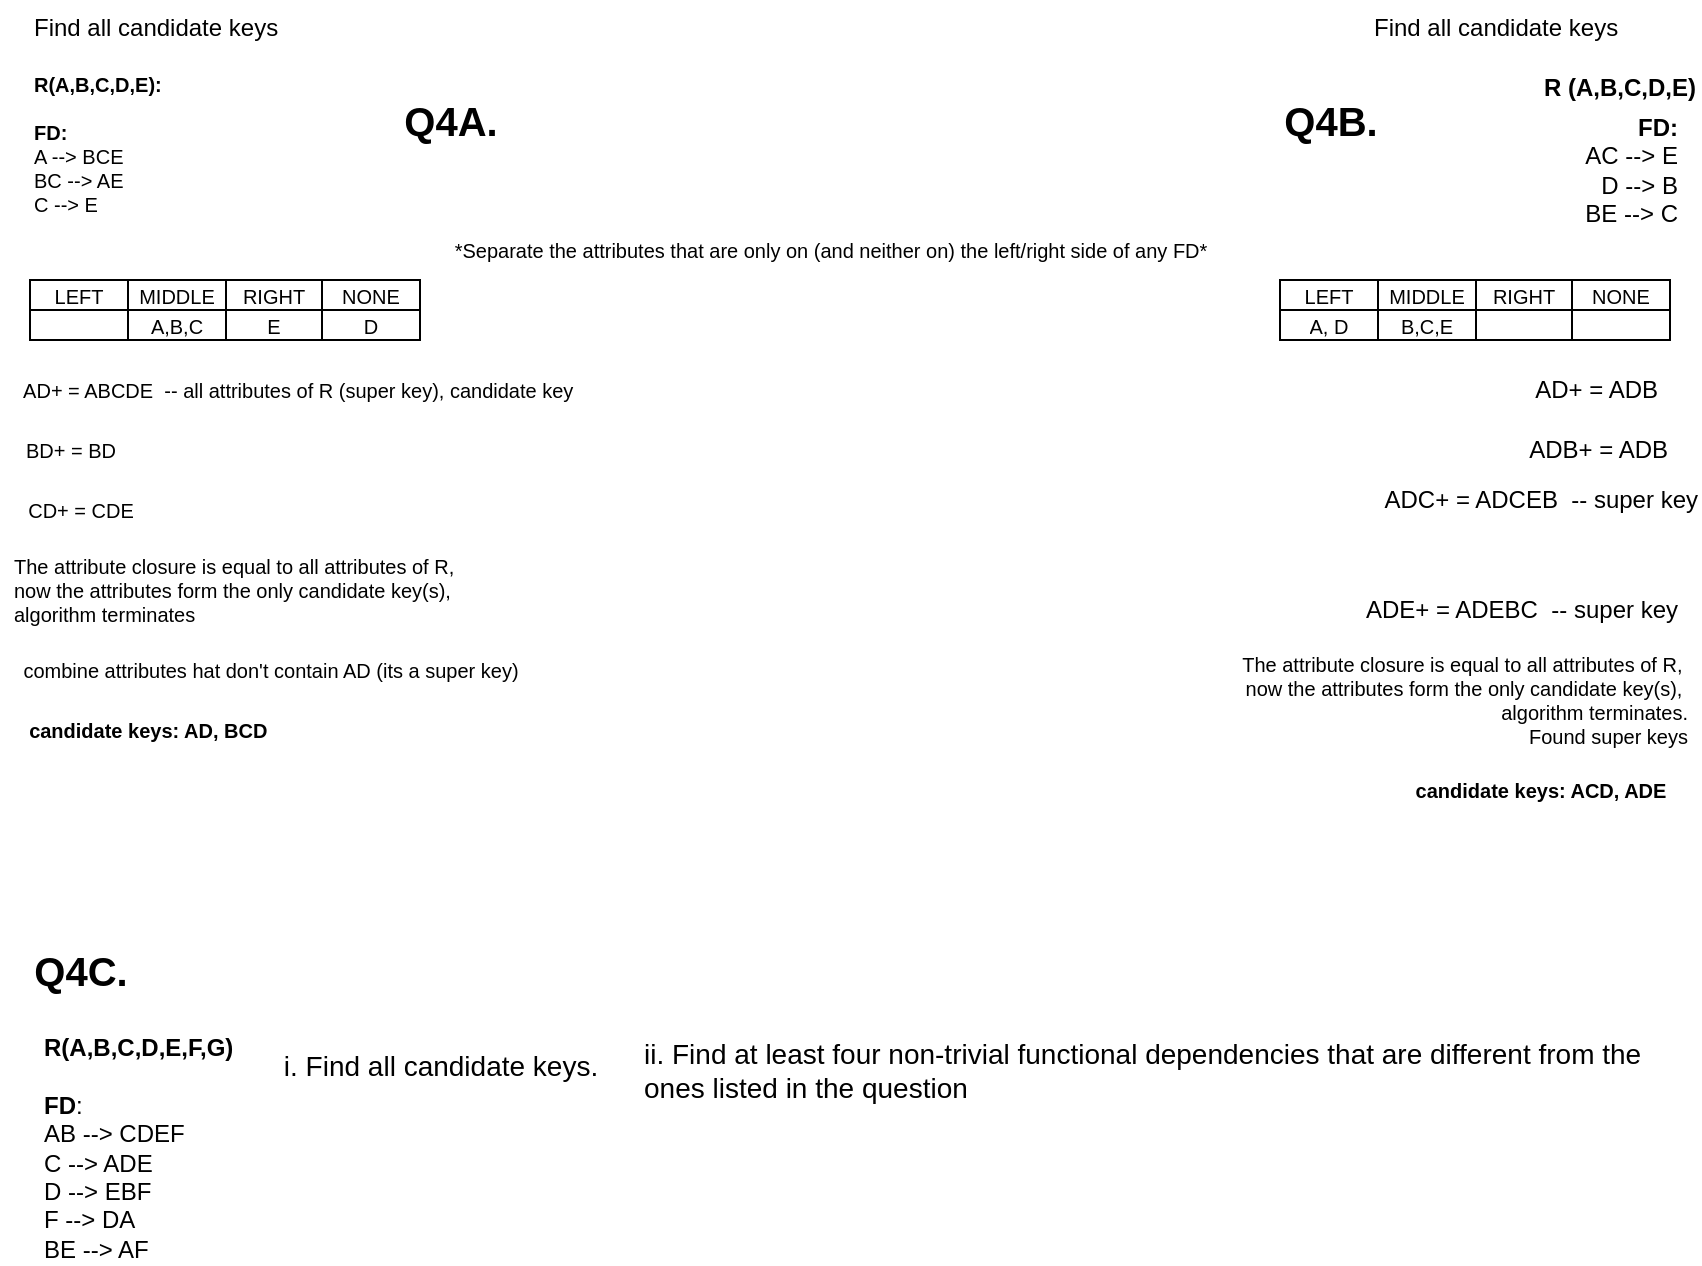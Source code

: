 <mxfile version="20.3.7" type="github">
  <diagram id="5FsEK9WS1CDFVUI4V21R" name="Page-1">
    <mxGraphModel dx="1718" dy="935" grid="1" gridSize="10" guides="1" tooltips="1" connect="1" arrows="1" fold="1" page="1" pageScale="1" pageWidth="850" pageHeight="1100" math="0" shadow="0">
      <root>
        <mxCell id="0" />
        <mxCell id="1" parent="0" />
        <mxCell id="W_vkIJsy8VazSnW6N2xH-2" value="&lt;b&gt;&lt;font style=&quot;font-size: 20px;&quot;&gt;Q4A&lt;/font&gt;&lt;font style=&quot;font-size: 20px;&quot;&gt;.&lt;/font&gt;&lt;/b&gt;" style="text;html=1;align=center;verticalAlign=middle;resizable=0;points=[];autosize=1;strokeColor=none;fillColor=none;fontSize=20;" vertex="1" parent="1">
          <mxGeometry x="190" y="40" width="70" height="40" as="geometry" />
        </mxCell>
        <mxCell id="W_vkIJsy8VazSnW6N2xH-3" value="&lt;b style=&quot;font-size: 10px;&quot;&gt;R(A,B,C,D,E):&lt;/b&gt;&lt;br style=&quot;font-size: 10px;&quot;&gt;&lt;br style=&quot;font-size: 10px;&quot;&gt;&lt;b style=&quot;font-size: 10px;&quot;&gt;FD:&amp;nbsp;&lt;br style=&quot;font-size: 10px;&quot;&gt;&lt;/b&gt;A --&amp;gt; BCE&lt;br style=&quot;font-size: 10px;&quot;&gt;BC --&amp;gt; AE&lt;br style=&quot;font-size: 10px;&quot;&gt;C --&amp;gt; E" style="text;whiteSpace=wrap;html=1;fontSize=10;" vertex="1" parent="1">
          <mxGeometry x="15" y="30" width="100" height="40" as="geometry" />
        </mxCell>
        <mxCell id="W_vkIJsy8VazSnW6N2xH-8" value="" style="shape=table;html=1;whiteSpace=wrap;startSize=0;container=1;collapsible=0;childLayout=tableLayout;fontSize=10;" vertex="1" parent="1">
          <mxGeometry x="15" y="140" width="195" height="30" as="geometry" />
        </mxCell>
        <mxCell id="W_vkIJsy8VazSnW6N2xH-9" value="" style="shape=tableRow;horizontal=0;startSize=0;swimlaneHead=0;swimlaneBody=0;top=0;left=0;bottom=0;right=0;collapsible=0;dropTarget=0;fillColor=none;points=[[0,0.5],[1,0.5]];portConstraint=eastwest;fontSize=10;" vertex="1" parent="W_vkIJsy8VazSnW6N2xH-8">
          <mxGeometry width="195" height="15" as="geometry" />
        </mxCell>
        <mxCell id="W_vkIJsy8VazSnW6N2xH-10" value="LEFT" style="shape=partialRectangle;html=1;whiteSpace=wrap;connectable=0;fillColor=none;top=0;left=0;bottom=0;right=0;overflow=hidden;fontSize=10;" vertex="1" parent="W_vkIJsy8VazSnW6N2xH-9">
          <mxGeometry width="49" height="15" as="geometry">
            <mxRectangle width="49" height="15" as="alternateBounds" />
          </mxGeometry>
        </mxCell>
        <mxCell id="W_vkIJsy8VazSnW6N2xH-11" value="MIDDLE" style="shape=partialRectangle;html=1;whiteSpace=wrap;connectable=0;fillColor=none;top=0;left=0;bottom=0;right=0;overflow=hidden;fontSize=10;" vertex="1" parent="W_vkIJsy8VazSnW6N2xH-9">
          <mxGeometry x="49" width="49" height="15" as="geometry">
            <mxRectangle width="49" height="15" as="alternateBounds" />
          </mxGeometry>
        </mxCell>
        <mxCell id="W_vkIJsy8VazSnW6N2xH-12" value="RIGHT" style="shape=partialRectangle;html=1;whiteSpace=wrap;connectable=0;fillColor=none;top=0;left=0;bottom=0;right=0;overflow=hidden;fontSize=10;" vertex="1" parent="W_vkIJsy8VazSnW6N2xH-9">
          <mxGeometry x="98" width="48" height="15" as="geometry">
            <mxRectangle width="48" height="15" as="alternateBounds" />
          </mxGeometry>
        </mxCell>
        <mxCell id="W_vkIJsy8VazSnW6N2xH-22" value="NONE" style="shape=partialRectangle;html=1;whiteSpace=wrap;connectable=0;fillColor=none;top=0;left=0;bottom=0;right=0;overflow=hidden;fontSize=10;" vertex="1" parent="W_vkIJsy8VazSnW6N2xH-9">
          <mxGeometry x="146" width="49" height="15" as="geometry">
            <mxRectangle width="49" height="15" as="alternateBounds" />
          </mxGeometry>
        </mxCell>
        <mxCell id="W_vkIJsy8VazSnW6N2xH-13" value="" style="shape=tableRow;horizontal=0;startSize=0;swimlaneHead=0;swimlaneBody=0;top=0;left=0;bottom=0;right=0;collapsible=0;dropTarget=0;fillColor=none;points=[[0,0.5],[1,0.5]];portConstraint=eastwest;fontSize=10;" vertex="1" parent="W_vkIJsy8VazSnW6N2xH-8">
          <mxGeometry y="15" width="195" height="15" as="geometry" />
        </mxCell>
        <mxCell id="W_vkIJsy8VazSnW6N2xH-14" value="" style="shape=partialRectangle;html=1;whiteSpace=wrap;connectable=0;fillColor=none;top=0;left=0;bottom=0;right=0;overflow=hidden;fontSize=10;" vertex="1" parent="W_vkIJsy8VazSnW6N2xH-13">
          <mxGeometry width="49" height="15" as="geometry">
            <mxRectangle width="49" height="15" as="alternateBounds" />
          </mxGeometry>
        </mxCell>
        <mxCell id="W_vkIJsy8VazSnW6N2xH-15" value="A,B,C" style="shape=partialRectangle;html=1;whiteSpace=wrap;connectable=0;fillColor=none;top=0;left=0;bottom=0;right=0;overflow=hidden;fontSize=10;" vertex="1" parent="W_vkIJsy8VazSnW6N2xH-13">
          <mxGeometry x="49" width="49" height="15" as="geometry">
            <mxRectangle width="49" height="15" as="alternateBounds" />
          </mxGeometry>
        </mxCell>
        <mxCell id="W_vkIJsy8VazSnW6N2xH-16" value="E" style="shape=partialRectangle;html=1;whiteSpace=wrap;connectable=0;fillColor=none;top=0;left=0;bottom=0;right=0;overflow=hidden;fontSize=10;" vertex="1" parent="W_vkIJsy8VazSnW6N2xH-13">
          <mxGeometry x="98" width="48" height="15" as="geometry">
            <mxRectangle width="48" height="15" as="alternateBounds" />
          </mxGeometry>
        </mxCell>
        <mxCell id="W_vkIJsy8VazSnW6N2xH-23" value="D" style="shape=partialRectangle;html=1;whiteSpace=wrap;connectable=0;fillColor=none;top=0;left=0;bottom=0;right=0;overflow=hidden;fontSize=10;" vertex="1" parent="W_vkIJsy8VazSnW6N2xH-13">
          <mxGeometry x="146" width="49" height="15" as="geometry">
            <mxRectangle width="49" height="15" as="alternateBounds" />
          </mxGeometry>
        </mxCell>
        <mxCell id="W_vkIJsy8VazSnW6N2xH-25" value="AD+ = ABCDE&amp;nbsp; -- all attributes of R (super key), candidate key&amp;nbsp;" style="text;html=1;align=center;verticalAlign=middle;resizable=0;points=[];autosize=1;strokeColor=none;fillColor=none;fontSize=10;" vertex="1" parent="1">
          <mxGeometry y="180" width="300" height="30" as="geometry" />
        </mxCell>
        <mxCell id="W_vkIJsy8VazSnW6N2xH-26" value="BD+ = BD" style="text;html=1;align=center;verticalAlign=middle;resizable=0;points=[];autosize=1;strokeColor=none;fillColor=none;fontSize=10;" vertex="1" parent="1">
          <mxGeometry y="210" width="70" height="30" as="geometry" />
        </mxCell>
        <mxCell id="W_vkIJsy8VazSnW6N2xH-27" value="CD+ = CDE" style="text;html=1;align=center;verticalAlign=middle;resizable=0;points=[];autosize=1;strokeColor=none;fillColor=none;fontSize=10;" vertex="1" parent="1">
          <mxGeometry y="240" width="80" height="30" as="geometry" />
        </mxCell>
        <mxCell id="W_vkIJsy8VazSnW6N2xH-28" value="*Separate the attributes that are only on (and neither on) the left/right side of any FD*" style="text;html=1;align=center;verticalAlign=middle;resizable=0;points=[];autosize=1;strokeColor=none;fillColor=none;fontSize=10;" vertex="1" parent="1">
          <mxGeometry x="215" y="110" width="400" height="30" as="geometry" />
        </mxCell>
        <mxCell id="W_vkIJsy8VazSnW6N2xH-29" value="&lt;div style=&quot;font-size: 10px;&quot;&gt;The attribute closure is equal to all attributes of R,&amp;nbsp;&lt;/div&gt;&lt;div style=&quot;font-size: 10px;&quot;&gt;now the attributes form the only candidate key(s),&amp;nbsp;&lt;/div&gt;&lt;div style=&quot;font-size: 10px;&quot;&gt;algorithm terminates&lt;/div&gt;" style="text;html=1;align=left;verticalAlign=middle;resizable=0;points=[];autosize=1;strokeColor=none;fillColor=none;fontSize=10;" vertex="1" parent="1">
          <mxGeometry x="5" y="270" width="250" height="50" as="geometry" />
        </mxCell>
        <mxCell id="W_vkIJsy8VazSnW6N2xH-30" value="combine attributes hat don&#39;t contain AD (its a super key)" style="text;html=1;align=center;verticalAlign=middle;resizable=0;points=[];autosize=1;strokeColor=none;fillColor=none;fontSize=10;" vertex="1" parent="1">
          <mxGeometry y="320" width="270" height="30" as="geometry" />
        </mxCell>
        <mxCell id="W_vkIJsy8VazSnW6N2xH-31" value="&lt;b style=&quot;font-size: 10px;&quot;&gt;candidate keys: AD, BCD&amp;nbsp;&lt;/b&gt;" style="text;html=1;align=center;verticalAlign=middle;resizable=0;points=[];autosize=1;strokeColor=none;fillColor=none;fontSize=10;" vertex="1" parent="1">
          <mxGeometry y="350" width="150" height="30" as="geometry" />
        </mxCell>
        <mxCell id="W_vkIJsy8VazSnW6N2xH-32" value="&lt;b&gt;R (A,B,C,D,E)&lt;/b&gt;" style="text;whiteSpace=wrap;html=1;fontSize=12;align=right;" vertex="1" parent="1">
          <mxGeometry x="740" y="30" width="110" height="40" as="geometry" />
        </mxCell>
        <mxCell id="W_vkIJsy8VazSnW6N2xH-34" value="&lt;b&gt;FD:&lt;/b&gt;&lt;br&gt;AC --&amp;gt; E&lt;br&gt;D --&amp;gt; B&lt;br&gt;BE --&amp;gt; C" style="text;html=1;align=right;verticalAlign=middle;resizable=0;points=[];autosize=1;strokeColor=none;fillColor=none;fontSize=12;" vertex="1" parent="1">
          <mxGeometry x="770" y="50" width="70" height="70" as="geometry" />
        </mxCell>
        <mxCell id="W_vkIJsy8VazSnW6N2xH-35" value="&lt;font style=&quot;font-size: 20px;&quot;&gt;Q4B&lt;/font&gt;&lt;font style=&quot;font-size: 20px;&quot;&gt;.&lt;/font&gt;" style="text;html=1;align=center;verticalAlign=middle;resizable=0;points=[];autosize=1;strokeColor=none;fillColor=none;fontSize=20;fontStyle=1" vertex="1" parent="1">
          <mxGeometry x="630" y="40" width="70" height="40" as="geometry" />
        </mxCell>
        <mxCell id="W_vkIJsy8VazSnW6N2xH-36" value="" style="shape=table;html=1;whiteSpace=wrap;startSize=0;container=1;collapsible=0;childLayout=tableLayout;fontSize=10;align=center;" vertex="1" parent="1">
          <mxGeometry x="640" y="140" width="195" height="30" as="geometry" />
        </mxCell>
        <mxCell id="W_vkIJsy8VazSnW6N2xH-37" value="" style="shape=tableRow;horizontal=0;startSize=0;swimlaneHead=0;swimlaneBody=0;top=0;left=0;bottom=0;right=0;collapsible=0;dropTarget=0;fillColor=none;points=[[0,0.5],[1,0.5]];portConstraint=eastwest;fontSize=10;" vertex="1" parent="W_vkIJsy8VazSnW6N2xH-36">
          <mxGeometry width="195" height="15" as="geometry" />
        </mxCell>
        <mxCell id="W_vkIJsy8VazSnW6N2xH-38" value="LEFT" style="shape=partialRectangle;html=1;whiteSpace=wrap;connectable=0;fillColor=none;top=0;left=0;bottom=0;right=0;overflow=hidden;fontSize=10;" vertex="1" parent="W_vkIJsy8VazSnW6N2xH-37">
          <mxGeometry width="49" height="15" as="geometry">
            <mxRectangle width="49" height="15" as="alternateBounds" />
          </mxGeometry>
        </mxCell>
        <mxCell id="W_vkIJsy8VazSnW6N2xH-39" value="MIDDLE" style="shape=partialRectangle;html=1;whiteSpace=wrap;connectable=0;fillColor=none;top=0;left=0;bottom=0;right=0;overflow=hidden;fontSize=10;" vertex="1" parent="W_vkIJsy8VazSnW6N2xH-37">
          <mxGeometry x="49" width="49" height="15" as="geometry">
            <mxRectangle width="49" height="15" as="alternateBounds" />
          </mxGeometry>
        </mxCell>
        <mxCell id="W_vkIJsy8VazSnW6N2xH-40" value="RIGHT" style="shape=partialRectangle;html=1;whiteSpace=wrap;connectable=0;fillColor=none;top=0;left=0;bottom=0;right=0;overflow=hidden;fontSize=10;" vertex="1" parent="W_vkIJsy8VazSnW6N2xH-37">
          <mxGeometry x="98" width="48" height="15" as="geometry">
            <mxRectangle width="48" height="15" as="alternateBounds" />
          </mxGeometry>
        </mxCell>
        <mxCell id="W_vkIJsy8VazSnW6N2xH-41" value="NONE" style="shape=partialRectangle;html=1;whiteSpace=wrap;connectable=0;fillColor=none;top=0;left=0;bottom=0;right=0;overflow=hidden;fontSize=10;" vertex="1" parent="W_vkIJsy8VazSnW6N2xH-37">
          <mxGeometry x="146" width="49" height="15" as="geometry">
            <mxRectangle width="49" height="15" as="alternateBounds" />
          </mxGeometry>
        </mxCell>
        <mxCell id="W_vkIJsy8VazSnW6N2xH-42" value="" style="shape=tableRow;horizontal=0;startSize=0;swimlaneHead=0;swimlaneBody=0;top=0;left=0;bottom=0;right=0;collapsible=0;dropTarget=0;fillColor=none;points=[[0,0.5],[1,0.5]];portConstraint=eastwest;fontSize=10;" vertex="1" parent="W_vkIJsy8VazSnW6N2xH-36">
          <mxGeometry y="15" width="195" height="15" as="geometry" />
        </mxCell>
        <mxCell id="W_vkIJsy8VazSnW6N2xH-43" value="A, D" style="shape=partialRectangle;html=1;whiteSpace=wrap;connectable=0;fillColor=none;top=0;left=0;bottom=0;right=0;overflow=hidden;fontSize=10;" vertex="1" parent="W_vkIJsy8VazSnW6N2xH-42">
          <mxGeometry width="49" height="15" as="geometry">
            <mxRectangle width="49" height="15" as="alternateBounds" />
          </mxGeometry>
        </mxCell>
        <mxCell id="W_vkIJsy8VazSnW6N2xH-44" value="B,C,E" style="shape=partialRectangle;html=1;whiteSpace=wrap;connectable=0;fillColor=none;top=0;left=0;bottom=0;right=0;overflow=hidden;fontSize=10;" vertex="1" parent="W_vkIJsy8VazSnW6N2xH-42">
          <mxGeometry x="49" width="49" height="15" as="geometry">
            <mxRectangle width="49" height="15" as="alternateBounds" />
          </mxGeometry>
        </mxCell>
        <mxCell id="W_vkIJsy8VazSnW6N2xH-45" value="" style="shape=partialRectangle;html=1;whiteSpace=wrap;connectable=0;fillColor=none;top=0;left=0;bottom=0;right=0;overflow=hidden;fontSize=10;" vertex="1" parent="W_vkIJsy8VazSnW6N2xH-42">
          <mxGeometry x="98" width="48" height="15" as="geometry">
            <mxRectangle width="48" height="15" as="alternateBounds" />
          </mxGeometry>
        </mxCell>
        <mxCell id="W_vkIJsy8VazSnW6N2xH-46" value="" style="shape=partialRectangle;html=1;whiteSpace=wrap;connectable=0;fillColor=none;top=0;left=0;bottom=0;right=0;overflow=hidden;fontSize=10;" vertex="1" parent="W_vkIJsy8VazSnW6N2xH-42">
          <mxGeometry x="146" width="49" height="15" as="geometry">
            <mxRectangle width="49" height="15" as="alternateBounds" />
          </mxGeometry>
        </mxCell>
        <mxCell id="W_vkIJsy8VazSnW6N2xH-47" value="AD+ = ADB" style="text;html=1;align=right;verticalAlign=middle;resizable=0;points=[];autosize=1;strokeColor=none;fillColor=none;fontSize=12;" vertex="1" parent="1">
          <mxGeometry x="750" y="180" width="80" height="30" as="geometry" />
        </mxCell>
        <mxCell id="W_vkIJsy8VazSnW6N2xH-48" value="ADB+ = ADB" style="text;html=1;align=right;verticalAlign=middle;resizable=0;points=[];autosize=1;strokeColor=none;fillColor=none;fontSize=12;" vertex="1" parent="1">
          <mxGeometry x="745" y="210" width="90" height="30" as="geometry" />
        </mxCell>
        <mxCell id="W_vkIJsy8VazSnW6N2xH-49" value="ADC+ = ADCEB&amp;nbsp; -- super key" style="text;html=1;align=right;verticalAlign=middle;resizable=0;points=[];autosize=1;strokeColor=none;fillColor=none;fontSize=12;" vertex="1" parent="1">
          <mxGeometry x="670" y="235" width="180" height="30" as="geometry" />
        </mxCell>
        <mxCell id="W_vkIJsy8VazSnW6N2xH-50" value="&lt;div style=&quot;font-size: 10px;&quot;&gt;The attribute closure is equal to all attributes of R,&amp;nbsp;&lt;/div&gt;&lt;div style=&quot;font-size: 10px;&quot;&gt;now the attributes form the only candidate key(s),&amp;nbsp;&lt;/div&gt;&lt;div style=&quot;font-size: 10px;&quot;&gt;algorithm terminates.&lt;/div&gt;&lt;div style=&quot;font-size: 10px;&quot;&gt;Found super keys&lt;/div&gt;" style="text;html=1;align=right;verticalAlign=middle;resizable=0;points=[];autosize=1;strokeColor=none;fillColor=none;fontSize=10;" vertex="1" parent="1">
          <mxGeometry x="595" y="320" width="250" height="60" as="geometry" />
        </mxCell>
        <mxCell id="W_vkIJsy8VazSnW6N2xH-52" value="&lt;b style=&quot;font-size: 10px;&quot;&gt;candidate keys: ACD, ADE&lt;/b&gt;" style="text;html=1;align=center;verticalAlign=middle;resizable=0;points=[];autosize=1;strokeColor=none;fillColor=none;fontSize=10;" vertex="1" parent="1">
          <mxGeometry x="695" y="380" width="150" height="30" as="geometry" />
        </mxCell>
        <mxCell id="W_vkIJsy8VazSnW6N2xH-54" value="ADE+ = ADEBC&amp;nbsp; -- super key" style="text;html=1;align=right;verticalAlign=middle;resizable=0;points=[];autosize=1;strokeColor=none;fillColor=none;fontSize=12;" vertex="1" parent="1">
          <mxGeometry x="660" y="290" width="180" height="30" as="geometry" />
        </mxCell>
        <mxCell id="W_vkIJsy8VazSnW6N2xH-55" value="&lt;b&gt;R(A,B,C,D,E,F,G)&lt;/b&gt;&lt;br&gt;&lt;br&gt;&lt;b&gt;FD&lt;/b&gt;:&amp;nbsp;&lt;br&gt;AB --&amp;gt; CDEF&lt;br&gt;C --&amp;gt; ADE&lt;br&gt;D --&amp;gt; EBF&lt;br&gt;F --&amp;gt; DA&lt;br&gt;BE --&amp;gt; AF" style="text;whiteSpace=wrap;html=1;fontSize=12;" vertex="1" parent="1">
          <mxGeometry x="20" y="510" width="130" height="40" as="geometry" />
        </mxCell>
        <mxCell id="W_vkIJsy8VazSnW6N2xH-56" value="&lt;font style=&quot;font-size: 20px;&quot;&gt;&lt;b&gt;Q4C.&lt;/b&gt;&lt;/font&gt;" style="text;html=1;align=center;verticalAlign=middle;resizable=0;points=[];autosize=1;strokeColor=none;fillColor=none;fontSize=10;" vertex="1" parent="1">
          <mxGeometry x="5" y="465" width="70" height="40" as="geometry" />
        </mxCell>
        <mxCell id="W_vkIJsy8VazSnW6N2xH-57" value="Find all candidate keys" style="text;whiteSpace=wrap;html=1;fontSize=12;" vertex="1" parent="1">
          <mxGeometry x="15" width="160" height="40" as="geometry" />
        </mxCell>
        <mxCell id="W_vkIJsy8VazSnW6N2xH-58" value="Find all candidate keys" style="text;whiteSpace=wrap;html=1;fontSize=12;" vertex="1" parent="1">
          <mxGeometry x="685" width="160" height="40" as="geometry" />
        </mxCell>
        <mxCell id="W_vkIJsy8VazSnW6N2xH-59" value="&lt;font style=&quot;font-size: 14px;&quot;&gt;i. Find all candidate keys.&lt;/font&gt;" style="text;html=1;align=center;verticalAlign=middle;resizable=0;points=[];autosize=1;strokeColor=none;fillColor=none;fontSize=20;" vertex="1" parent="1">
          <mxGeometry x="130" y="510" width="180" height="40" as="geometry" />
        </mxCell>
        <mxCell id="W_vkIJsy8VazSnW6N2xH-60" value="&lt;div&gt;ii. Find at least four non-trivial functional dependencies that are different from the&lt;/div&gt;&lt;div&gt;ones listed in the question&lt;/div&gt;" style="text;html=1;align=left;verticalAlign=middle;resizable=0;points=[];autosize=1;strokeColor=none;fillColor=none;fontSize=14;" vertex="1" parent="1">
          <mxGeometry x="320" y="510" width="520" height="50" as="geometry" />
        </mxCell>
      </root>
    </mxGraphModel>
  </diagram>
</mxfile>
